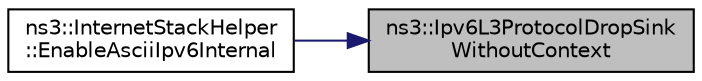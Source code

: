 digraph "ns3::Ipv6L3ProtocolDropSinkWithoutContext"
{
 // LATEX_PDF_SIZE
  edge [fontname="Helvetica",fontsize="10",labelfontname="Helvetica",labelfontsize="10"];
  node [fontname="Helvetica",fontsize="10",shape=record];
  rankdir="RL";
  Node1 [label="ns3::Ipv6L3ProtocolDropSink\lWithoutContext",height=0.2,width=0.4,color="black", fillcolor="grey75", style="filled", fontcolor="black",tooltip="Sync function for IPv6 dropped packet - Ascii output."];
  Node1 -> Node2 [dir="back",color="midnightblue",fontsize="10",style="solid",fontname="Helvetica"];
  Node2 [label="ns3::InternetStackHelper\l::EnableAsciiIpv6Internal",height=0.2,width=0.4,color="black", fillcolor="white", style="filled",URL="$classns3_1_1_internet_stack_helper.html#a812b901ab8c2aff1f7feca6a9864b9c2",tooltip="Enable ascii trace output on the indicated Ipv6 and interface pair."];
}
